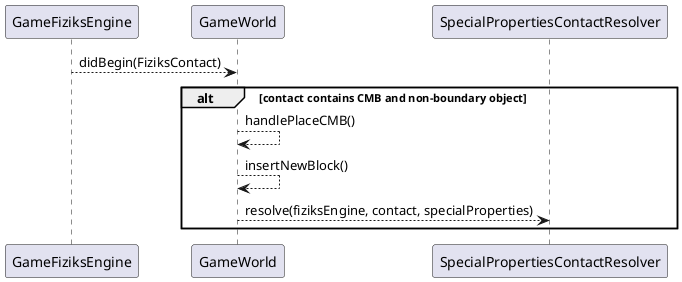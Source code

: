 @startuml
GameFiziksEngine --> GameWorld: didBegin(FiziksContact)
alt contact contains CMB and non-boundary object
GameWorld --> GameWorld: handlePlaceCMB()
GameWorld --> GameWorld: insertNewBlock()
GameWorld --> SpecialPropertiesContactResolver: resolve(fiziksEngine, contact, specialProperties)
end
@enduml